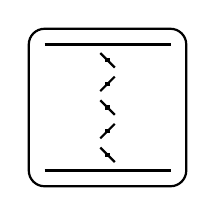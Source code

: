 \begin{tikzpicture}
	\path[thick,draw,fill=white] (-1, 0.8) arc (180:90:0.2) -- (0.8, 1) arc (90:0:0.2) -- (1, -0.8) arc (360:270:0.2) -- (-0.8, -1) arc (270:180:0.2) -- cycle;
	\draw[thick] (-0.8, 0.8) -- (0.8, 0.8);
	\draw[thick] (-0.8, -0.8) -- (0.8, -0.8);
	\begin{scope}[shift={(0,0.6)},rotate=45]
		\draw[thick,fill=black] (0, 0) circle (0.02);
		\draw[thick] (0,-0.13) -- (0, 0.13);
	\end{scope}
	\begin{scope}[shift={(0,0.3)},rotate=-45]
		\draw[thick,fill=black] (0, 0) circle (0.02);
		\draw[thick] (0,-0.13) -- (0, 0.13);
	\end{scope}
	\begin{scope}[shift={(0,0.0)},rotate=45]
		\draw[thick,fill=black] (0, 0) circle (0.02);
		\draw[thick] (0,-0.13) -- (0, 0.13);
	\end{scope}
	\begin{scope}[shift={(0,-0.3)},rotate=-45]
		\draw[thick,fill=black] (0, 0) circle (0.02);
		\draw[thick] (0,-0.13) -- (0, 0.13);
	\end{scope}
	\begin{scope}[shift={(0,-0.6)},rotate=45]
		\draw[thick,fill=black] (0, 0) circle (0.02);
		\draw[thick] (0,-0.13) -- (0, 0.13);
	\end{scope}
\end{tikzpicture}